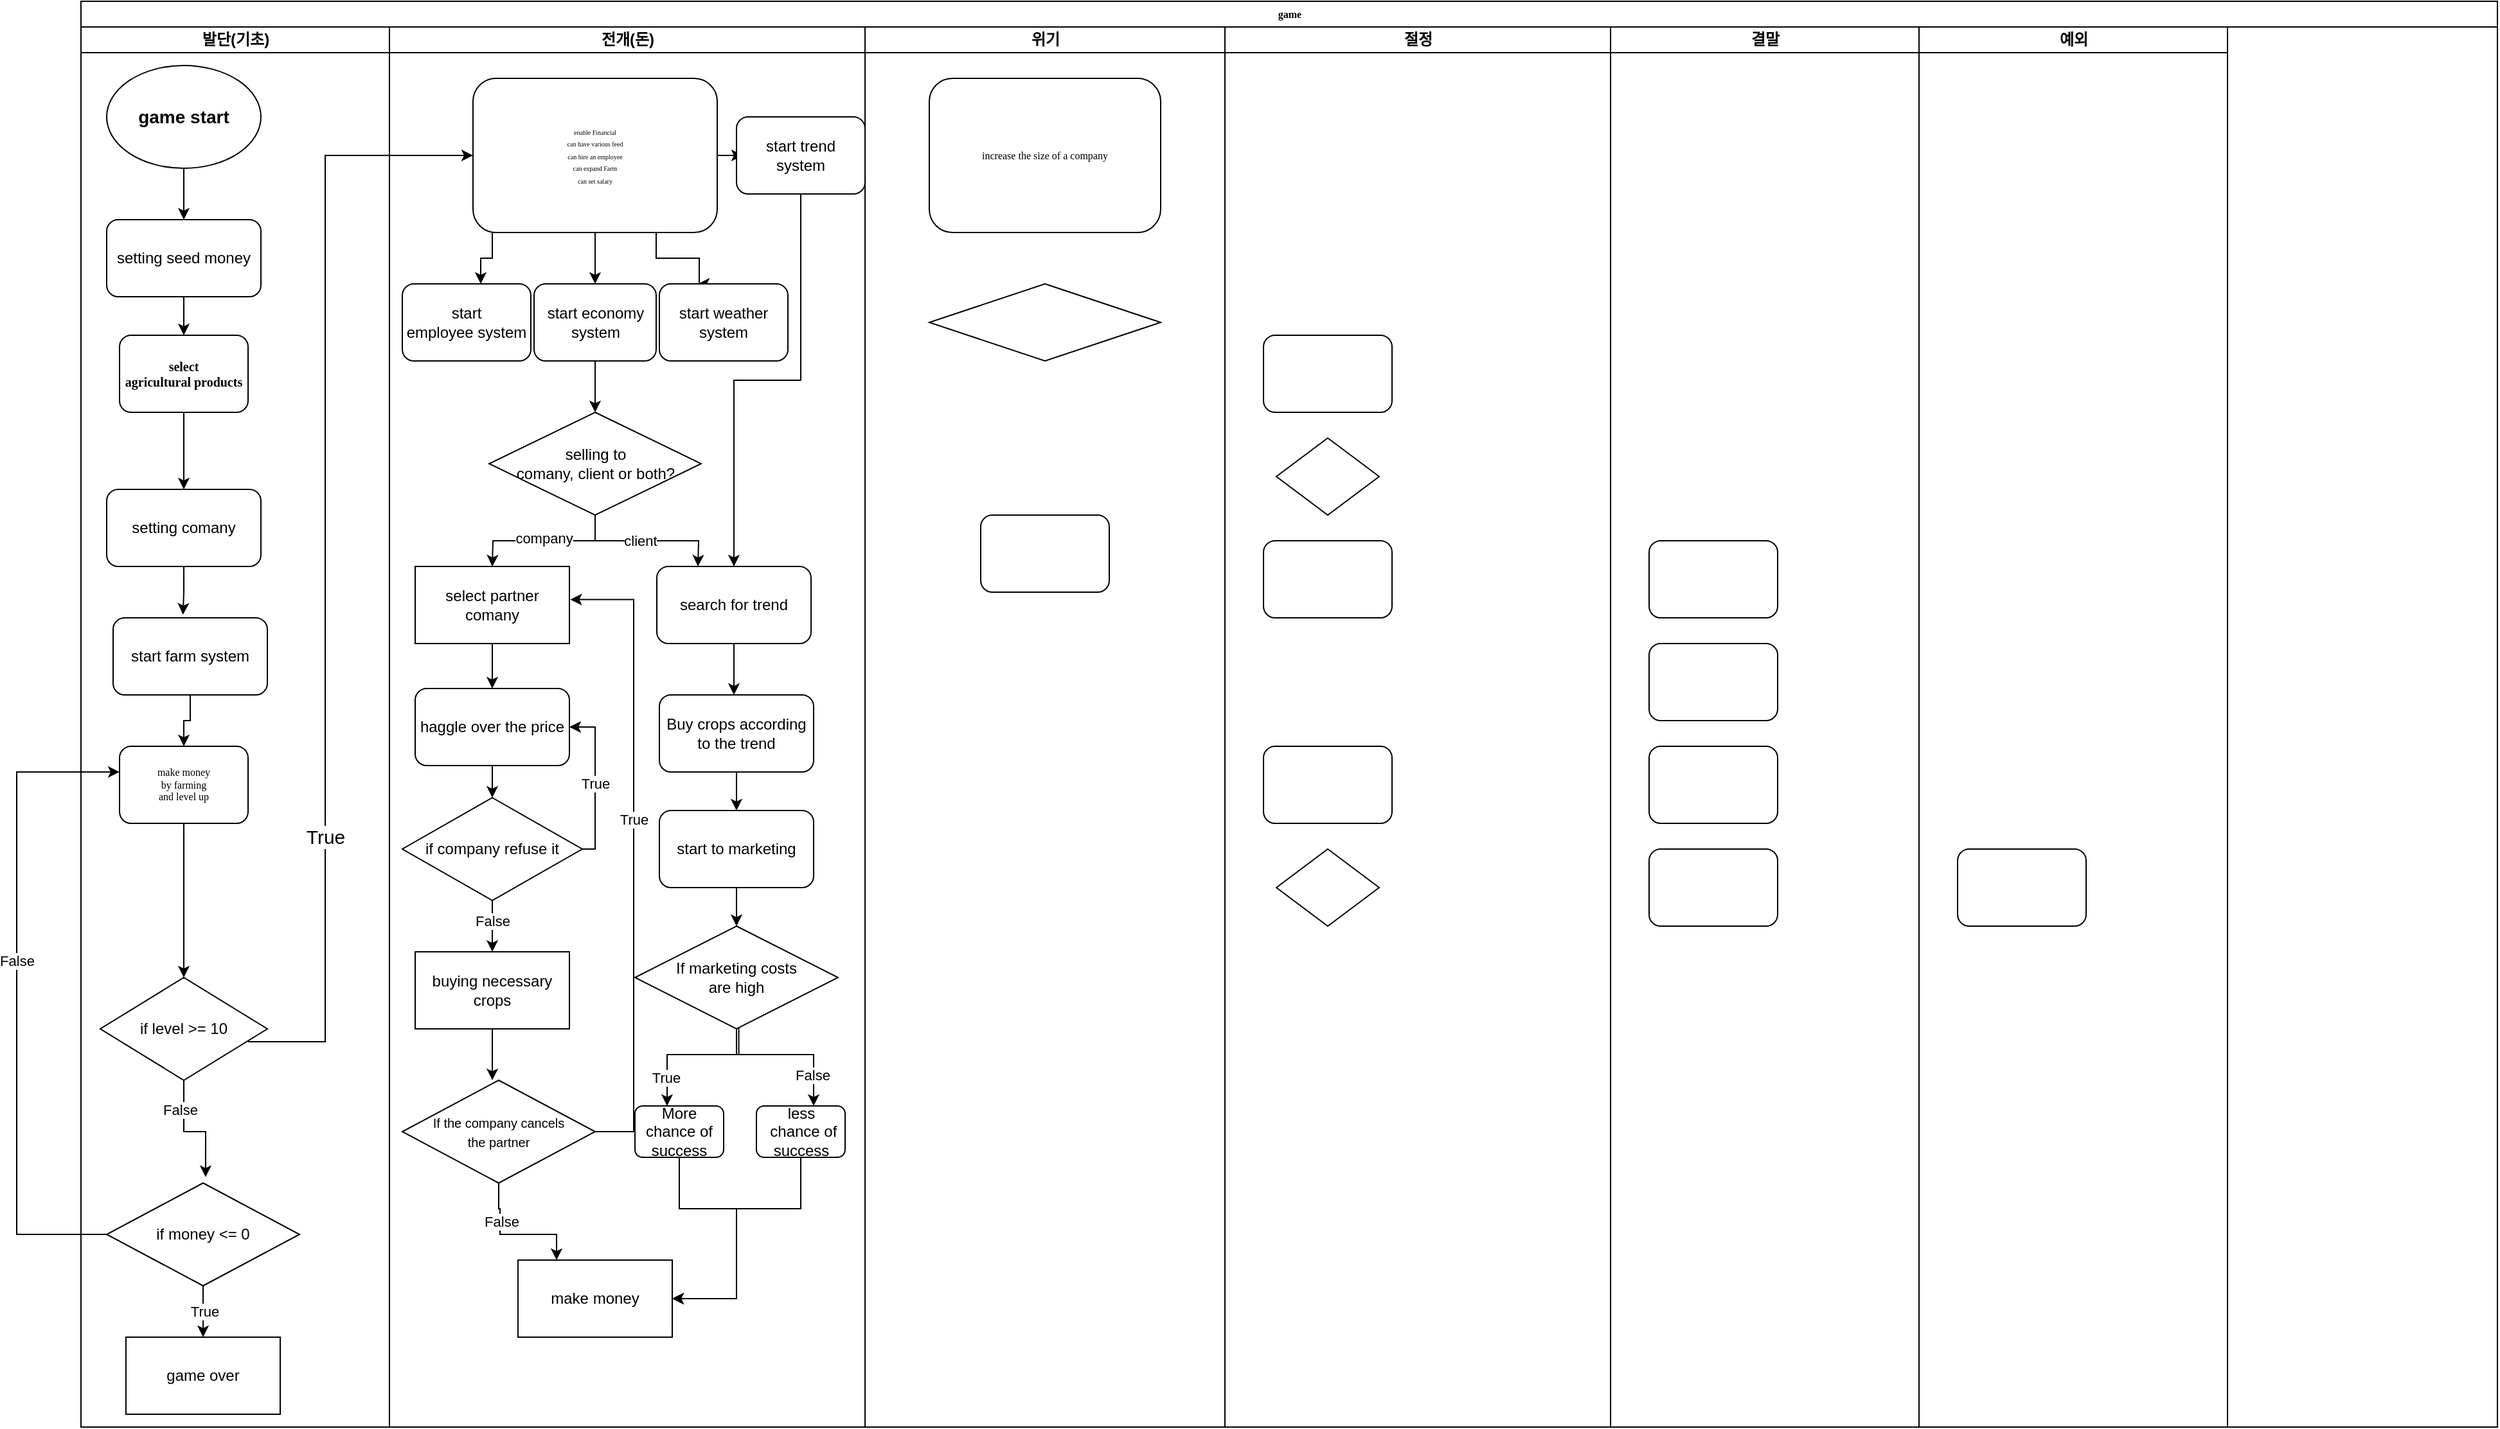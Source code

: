 <mxfile version="21.6.6" type="github">
  <diagram name="Page-1" id="74e2e168-ea6b-b213-b513-2b3c1d86103e">
    <mxGraphModel dx="1923" dy="1501" grid="1" gridSize="20" guides="1" tooltips="1" connect="1" arrows="1" fold="1" page="0" pageScale="1" pageWidth="1100" pageHeight="850" background="none" math="0" shadow="0">
      <root>
        <mxCell id="0" />
        <mxCell id="1" parent="0" />
        <mxCell id="77e6c97f196da883-1" value="game" style="swimlane;html=1;childLayout=stackLayout;startSize=20;rounded=0;shadow=0;labelBackgroundColor=none;strokeWidth=1;fontFamily=Verdana;fontSize=8;align=center;" parent="1" vertex="1">
          <mxGeometry x="70" y="-340" width="1880" height="1110" as="geometry" />
        </mxCell>
        <mxCell id="77e6c97f196da883-2" value="발단(기초)" style="swimlane;html=1;startSize=20;" parent="77e6c97f196da883-1" vertex="1">
          <mxGeometry y="20" width="240" height="1090" as="geometry" />
        </mxCell>
        <mxCell id="-Ns__JTZO5JxM-CEWDEw-22" style="edgeStyle=orthogonalEdgeStyle;rounded=0;orthogonalLoop=1;jettySize=auto;html=1;entryX=0.5;entryY=0;entryDx=0;entryDy=0;" edge="1" parent="77e6c97f196da883-2" source="77e6c97f196da883-9" target="-Ns__JTZO5JxM-CEWDEw-8">
          <mxGeometry relative="1" as="geometry" />
        </mxCell>
        <mxCell id="77e6c97f196da883-9" value="&lt;font style=&quot;font-size: 10px;&quot;&gt;&lt;b&gt;select&lt;br&gt;agricultural products&lt;/b&gt;&lt;/font&gt;&lt;b&gt;&lt;br&gt;&lt;/b&gt;" style="rounded=1;whiteSpace=wrap;html=1;shadow=0;labelBackgroundColor=none;strokeWidth=1;fontFamily=Verdana;fontSize=8;align=center;" parent="77e6c97f196da883-2" vertex="1">
          <mxGeometry x="30" y="240" width="100" height="60" as="geometry" />
        </mxCell>
        <mxCell id="-Ns__JTZO5JxM-CEWDEw-12" style="edgeStyle=orthogonalEdgeStyle;rounded=0;orthogonalLoop=1;jettySize=auto;html=1;entryX=0.5;entryY=0;entryDx=0;entryDy=0;" edge="1" parent="77e6c97f196da883-2" source="77e6c97f196da883-10" target="-Ns__JTZO5JxM-CEWDEw-11">
          <mxGeometry relative="1" as="geometry" />
        </mxCell>
        <mxCell id="77e6c97f196da883-10" value="make money&lt;br&gt;by farming&lt;br&gt;and level up" style="rounded=1;whiteSpace=wrap;html=1;shadow=0;labelBackgroundColor=none;strokeWidth=1;fontFamily=Verdana;fontSize=8;align=center;" parent="77e6c97f196da883-2" vertex="1">
          <mxGeometry x="30" y="560" width="100" height="60" as="geometry" />
        </mxCell>
        <mxCell id="-Ns__JTZO5JxM-CEWDEw-20" style="edgeStyle=orthogonalEdgeStyle;rounded=0;orthogonalLoop=1;jettySize=auto;html=1;entryX=0.5;entryY=0;entryDx=0;entryDy=0;" edge="1" parent="77e6c97f196da883-2" source="-Ns__JTZO5JxM-CEWDEw-1" target="-Ns__JTZO5JxM-CEWDEw-4">
          <mxGeometry relative="1" as="geometry" />
        </mxCell>
        <mxCell id="-Ns__JTZO5JxM-CEWDEw-1" value="&lt;span style=&quot;font-size: 14px;&quot;&gt;&lt;b&gt;game start&lt;/b&gt;&lt;/span&gt;" style="ellipse;whiteSpace=wrap;html=1;" vertex="1" parent="77e6c97f196da883-2">
          <mxGeometry x="20" y="30" width="120" height="80" as="geometry" />
        </mxCell>
        <mxCell id="-Ns__JTZO5JxM-CEWDEw-21" style="edgeStyle=orthogonalEdgeStyle;rounded=0;orthogonalLoop=1;jettySize=auto;html=1;exitX=0.5;exitY=1;exitDx=0;exitDy=0;entryX=0.5;entryY=0;entryDx=0;entryDy=0;" edge="1" parent="77e6c97f196da883-2" source="-Ns__JTZO5JxM-CEWDEw-4" target="77e6c97f196da883-9">
          <mxGeometry relative="1" as="geometry" />
        </mxCell>
        <mxCell id="-Ns__JTZO5JxM-CEWDEw-4" value="setting seed money" style="rounded=1;whiteSpace=wrap;html=1;" vertex="1" parent="77e6c97f196da883-2">
          <mxGeometry x="20" y="150" width="120" height="60" as="geometry" />
        </mxCell>
        <mxCell id="-Ns__JTZO5JxM-CEWDEw-10" style="edgeStyle=orthogonalEdgeStyle;rounded=0;orthogonalLoop=1;jettySize=auto;html=1;entryX=0.453;entryY=-0.042;entryDx=0;entryDy=0;entryPerimeter=0;" edge="1" parent="77e6c97f196da883-2" source="-Ns__JTZO5JxM-CEWDEw-8" target="-Ns__JTZO5JxM-CEWDEw-34">
          <mxGeometry relative="1" as="geometry">
            <mxPoint x="90" y="460" as="targetPoint" />
          </mxGeometry>
        </mxCell>
        <mxCell id="-Ns__JTZO5JxM-CEWDEw-8" value="setting comany" style="rounded=1;whiteSpace=wrap;html=1;" vertex="1" parent="77e6c97f196da883-2">
          <mxGeometry x="20" y="360" width="120" height="60" as="geometry" />
        </mxCell>
        <mxCell id="-Ns__JTZO5JxM-CEWDEw-25" style="edgeStyle=orthogonalEdgeStyle;rounded=0;orthogonalLoop=1;jettySize=auto;html=1;entryX=0.513;entryY=-0.058;entryDx=0;entryDy=0;entryPerimeter=0;" edge="1" parent="77e6c97f196da883-2" source="-Ns__JTZO5JxM-CEWDEw-11" target="-Ns__JTZO5JxM-CEWDEw-26">
          <mxGeometry relative="1" as="geometry">
            <mxPoint x="80" y="900" as="targetPoint" />
          </mxGeometry>
        </mxCell>
        <mxCell id="-Ns__JTZO5JxM-CEWDEw-31" value="False" style="edgeLabel;html=1;align=center;verticalAlign=middle;resizable=0;points=[];" vertex="1" connectable="0" parent="-Ns__JTZO5JxM-CEWDEw-25">
          <mxGeometry x="-0.517" y="-3" relative="1" as="geometry">
            <mxPoint as="offset" />
          </mxGeometry>
        </mxCell>
        <mxCell id="-Ns__JTZO5JxM-CEWDEw-11" value="if level &amp;gt;= 10" style="rhombus;whiteSpace=wrap;html=1;" vertex="1" parent="77e6c97f196da883-2">
          <mxGeometry x="15" y="740" width="130" height="80" as="geometry" />
        </mxCell>
        <mxCell id="-Ns__JTZO5JxM-CEWDEw-13" style="edgeStyle=orthogonalEdgeStyle;rounded=0;orthogonalLoop=1;jettySize=auto;html=1;entryX=0;entryY=0.5;entryDx=0;entryDy=0;" edge="1" parent="77e6c97f196da883-2" target="77e6c97f196da883-11">
          <mxGeometry relative="1" as="geometry">
            <mxPoint x="130" y="790" as="sourcePoint" />
            <mxPoint x="290" y="200" as="targetPoint" />
            <Array as="points">
              <mxPoint x="190" y="790" />
              <mxPoint x="190" y="100" />
            </Array>
          </mxGeometry>
        </mxCell>
        <mxCell id="-Ns__JTZO5JxM-CEWDEw-14" value="&lt;font style=&quot;font-size: 15px;&quot;&gt;True&lt;/font&gt;" style="edgeLabel;html=1;align=center;verticalAlign=middle;resizable=0;points=[];fontSize=15;" vertex="1" connectable="0" parent="-Ns__JTZO5JxM-CEWDEw-13">
          <mxGeometry x="0.042" y="-1" relative="1" as="geometry">
            <mxPoint x="-1" y="230" as="offset" />
          </mxGeometry>
        </mxCell>
        <mxCell id="-Ns__JTZO5JxM-CEWDEw-27" value="True" style="edgeStyle=orthogonalEdgeStyle;rounded=0;orthogonalLoop=1;jettySize=auto;html=1;" edge="1" parent="77e6c97f196da883-2" source="-Ns__JTZO5JxM-CEWDEw-26">
          <mxGeometry relative="1" as="geometry">
            <mxPoint x="95" y="1020" as="targetPoint" />
          </mxGeometry>
        </mxCell>
        <mxCell id="-Ns__JTZO5JxM-CEWDEw-29" style="edgeStyle=orthogonalEdgeStyle;rounded=0;orthogonalLoop=1;jettySize=auto;html=1;entryX=0;entryY=0.333;entryDx=0;entryDy=0;entryPerimeter=0;" edge="1" parent="77e6c97f196da883-2" source="-Ns__JTZO5JxM-CEWDEw-26" target="77e6c97f196da883-10">
          <mxGeometry relative="1" as="geometry">
            <Array as="points">
              <mxPoint x="-50" y="940" />
              <mxPoint x="-50" y="580" />
            </Array>
          </mxGeometry>
        </mxCell>
        <mxCell id="-Ns__JTZO5JxM-CEWDEw-30" value="False" style="edgeLabel;html=1;align=center;verticalAlign=middle;resizable=0;points=[];" vertex="1" connectable="0" parent="-Ns__JTZO5JxM-CEWDEw-29">
          <mxGeometry x="0.109" relative="1" as="geometry">
            <mxPoint as="offset" />
          </mxGeometry>
        </mxCell>
        <mxCell id="-Ns__JTZO5JxM-CEWDEw-26" value="if money &amp;lt;= 0" style="rhombus;whiteSpace=wrap;html=1;" vertex="1" parent="77e6c97f196da883-2">
          <mxGeometry x="20" y="900" width="150" height="80" as="geometry" />
        </mxCell>
        <mxCell id="-Ns__JTZO5JxM-CEWDEw-28" value="game over" style="rounded=0;whiteSpace=wrap;html=1;" vertex="1" parent="77e6c97f196da883-2">
          <mxGeometry x="35" y="1020" width="120" height="60" as="geometry" />
        </mxCell>
        <mxCell id="-Ns__JTZO5JxM-CEWDEw-35" style="edgeStyle=orthogonalEdgeStyle;rounded=0;orthogonalLoop=1;jettySize=auto;html=1;" edge="1" parent="77e6c97f196da883-2" source="-Ns__JTZO5JxM-CEWDEw-34" target="77e6c97f196da883-10">
          <mxGeometry relative="1" as="geometry" />
        </mxCell>
        <mxCell id="-Ns__JTZO5JxM-CEWDEw-34" value="start farm system" style="rounded=1;whiteSpace=wrap;html=1;" vertex="1" parent="77e6c97f196da883-2">
          <mxGeometry x="25" y="460" width="120" height="60" as="geometry" />
        </mxCell>
        <mxCell id="77e6c97f196da883-3" value="전개(돈)" style="swimlane;html=1;startSize=20;" parent="77e6c97f196da883-1" vertex="1">
          <mxGeometry x="240" y="20" width="370" height="1090" as="geometry" />
        </mxCell>
        <mxCell id="-Ns__JTZO5JxM-CEWDEw-19" style="edgeStyle=orthogonalEdgeStyle;rounded=0;orthogonalLoop=1;jettySize=auto;html=1;" edge="1" parent="77e6c97f196da883-3" source="77e6c97f196da883-11" target="-Ns__JTZO5JxM-CEWDEw-33">
          <mxGeometry relative="1" as="geometry">
            <mxPoint x="160" y="220" as="targetPoint" />
            <Array as="points">
              <mxPoint x="80" y="180" />
              <mxPoint x="71" y="180" />
            </Array>
          </mxGeometry>
        </mxCell>
        <mxCell id="-Ns__JTZO5JxM-CEWDEw-40" style="edgeStyle=orthogonalEdgeStyle;rounded=0;orthogonalLoop=1;jettySize=auto;html=1;" edge="1" parent="77e6c97f196da883-3" source="77e6c97f196da883-11" target="-Ns__JTZO5JxM-CEWDEw-39">
          <mxGeometry relative="1" as="geometry" />
        </mxCell>
        <mxCell id="-Ns__JTZO5JxM-CEWDEw-41" style="edgeStyle=orthogonalEdgeStyle;rounded=0;orthogonalLoop=1;jettySize=auto;html=1;exitX=0.75;exitY=1;exitDx=0;exitDy=0;" edge="1" parent="77e6c97f196da883-3" source="77e6c97f196da883-11">
          <mxGeometry relative="1" as="geometry">
            <mxPoint x="240" y="200" as="targetPoint" />
            <Array as="points">
              <mxPoint x="207" y="180" />
              <mxPoint x="241" y="180" />
              <mxPoint x="241" y="200" />
            </Array>
          </mxGeometry>
        </mxCell>
        <mxCell id="-Ns__JTZO5JxM-CEWDEw-72" style="edgeStyle=orthogonalEdgeStyle;rounded=0;orthogonalLoop=1;jettySize=auto;html=1;" edge="1" parent="77e6c97f196da883-3" source="77e6c97f196da883-11">
          <mxGeometry relative="1" as="geometry">
            <mxPoint x="275" y="100" as="targetPoint" />
          </mxGeometry>
        </mxCell>
        <mxCell id="77e6c97f196da883-11" value="&lt;font style=&quot;font-size: 5px;&quot;&gt;enable&amp;nbsp;Financial&lt;br&gt;can have various feed&lt;br&gt;can&amp;nbsp;hire an employee&lt;br&gt;can expand Farm&lt;br&gt;can set salary&lt;br&gt;&lt;/font&gt;" style="rounded=1;whiteSpace=wrap;html=1;shadow=0;labelBackgroundColor=none;strokeWidth=1;fontFamily=Verdana;fontSize=8;align=center;" parent="77e6c97f196da883-3" vertex="1">
          <mxGeometry x="65" y="40" width="190" height="120" as="geometry" />
        </mxCell>
        <mxCell id="-Ns__JTZO5JxM-CEWDEw-33" value="start &lt;br&gt;employee system" style="rounded=1;whiteSpace=wrap;html=1;" vertex="1" parent="77e6c97f196da883-3">
          <mxGeometry x="10" y="200" width="100" height="60" as="geometry" />
        </mxCell>
        <mxCell id="-Ns__JTZO5JxM-CEWDEw-44" style="edgeStyle=orthogonalEdgeStyle;rounded=0;orthogonalLoop=1;jettySize=auto;html=1;" edge="1" parent="77e6c97f196da883-3" source="-Ns__JTZO5JxM-CEWDEw-39">
          <mxGeometry relative="1" as="geometry">
            <mxPoint x="160" y="300" as="targetPoint" />
          </mxGeometry>
        </mxCell>
        <mxCell id="-Ns__JTZO5JxM-CEWDEw-39" value="start economy&lt;br&gt;system" style="rounded=1;whiteSpace=wrap;html=1;" vertex="1" parent="77e6c97f196da883-3">
          <mxGeometry x="112.5" y="200" width="95" height="60" as="geometry" />
        </mxCell>
        <mxCell id="-Ns__JTZO5JxM-CEWDEw-42" value="start weather&lt;br&gt;system" style="rounded=1;whiteSpace=wrap;html=1;" vertex="1" parent="77e6c97f196da883-3">
          <mxGeometry x="210" y="200" width="100" height="60" as="geometry" />
        </mxCell>
        <mxCell id="-Ns__JTZO5JxM-CEWDEw-47" style="edgeStyle=orthogonalEdgeStyle;rounded=0;orthogonalLoop=1;jettySize=auto;html=1;" edge="1" parent="77e6c97f196da883-3" source="-Ns__JTZO5JxM-CEWDEw-45">
          <mxGeometry relative="1" as="geometry">
            <mxPoint x="80" y="420" as="targetPoint" />
          </mxGeometry>
        </mxCell>
        <mxCell id="-Ns__JTZO5JxM-CEWDEw-49" value="company" style="edgeLabel;html=1;align=center;verticalAlign=middle;resizable=0;points=[];" vertex="1" connectable="0" parent="-Ns__JTZO5JxM-CEWDEw-47">
          <mxGeometry x="-0.0" y="-2" relative="1" as="geometry">
            <mxPoint as="offset" />
          </mxGeometry>
        </mxCell>
        <mxCell id="-Ns__JTZO5JxM-CEWDEw-48" style="edgeStyle=orthogonalEdgeStyle;rounded=0;orthogonalLoop=1;jettySize=auto;html=1;" edge="1" parent="77e6c97f196da883-3" source="-Ns__JTZO5JxM-CEWDEw-45">
          <mxGeometry relative="1" as="geometry">
            <mxPoint x="240" y="420" as="targetPoint" />
          </mxGeometry>
        </mxCell>
        <mxCell id="-Ns__JTZO5JxM-CEWDEw-50" value="client" style="edgeLabel;html=1;align=center;verticalAlign=middle;resizable=0;points=[];" vertex="1" connectable="0" parent="-Ns__JTZO5JxM-CEWDEw-48">
          <mxGeometry x="-0.085" relative="1" as="geometry">
            <mxPoint as="offset" />
          </mxGeometry>
        </mxCell>
        <mxCell id="-Ns__JTZO5JxM-CEWDEw-45" value="selling to &lt;br&gt;comany, client or both?" style="rhombus;whiteSpace=wrap;html=1;" vertex="1" parent="77e6c97f196da883-3">
          <mxGeometry x="77.5" y="300" width="165" height="80" as="geometry" />
        </mxCell>
        <mxCell id="-Ns__JTZO5JxM-CEWDEw-51" value="select partner comany" style="rounded=0;whiteSpace=wrap;html=1;" vertex="1" parent="77e6c97f196da883-3">
          <mxGeometry x="20" y="420" width="120" height="60" as="geometry" />
        </mxCell>
        <mxCell id="-Ns__JTZO5JxM-CEWDEw-55" style="edgeStyle=orthogonalEdgeStyle;rounded=0;orthogonalLoop=1;jettySize=auto;html=1;entryX=0.5;entryY=0;entryDx=0;entryDy=0;" edge="1" parent="77e6c97f196da883-3" source="-Ns__JTZO5JxM-CEWDEw-53" target="-Ns__JTZO5JxM-CEWDEw-54">
          <mxGeometry relative="1" as="geometry" />
        </mxCell>
        <mxCell id="-Ns__JTZO5JxM-CEWDEw-53" value="haggle over the price" style="rounded=1;whiteSpace=wrap;html=1;" vertex="1" parent="77e6c97f196da883-3">
          <mxGeometry x="20" y="515" width="120" height="60" as="geometry" />
        </mxCell>
        <mxCell id="-Ns__JTZO5JxM-CEWDEw-52" style="edgeStyle=orthogonalEdgeStyle;rounded=0;orthogonalLoop=1;jettySize=auto;html=1;" edge="1" parent="77e6c97f196da883-3" source="-Ns__JTZO5JxM-CEWDEw-51" target="-Ns__JTZO5JxM-CEWDEw-53">
          <mxGeometry relative="1" as="geometry">
            <mxPoint x="80" y="520" as="targetPoint" />
          </mxGeometry>
        </mxCell>
        <mxCell id="-Ns__JTZO5JxM-CEWDEw-56" style="edgeStyle=orthogonalEdgeStyle;rounded=0;orthogonalLoop=1;jettySize=auto;html=1;entryX=1;entryY=0.5;entryDx=0;entryDy=0;" edge="1" parent="77e6c97f196da883-3" source="-Ns__JTZO5JxM-CEWDEw-54" target="-Ns__JTZO5JxM-CEWDEw-53">
          <mxGeometry relative="1" as="geometry">
            <mxPoint x="160" y="540" as="targetPoint" />
            <Array as="points">
              <mxPoint x="160" y="640" />
              <mxPoint x="160" y="545" />
            </Array>
          </mxGeometry>
        </mxCell>
        <mxCell id="-Ns__JTZO5JxM-CEWDEw-57" value="True" style="edgeLabel;html=1;align=center;verticalAlign=middle;resizable=0;points=[];" vertex="1" connectable="0" parent="-Ns__JTZO5JxM-CEWDEw-56">
          <mxGeometry x="-0.019" relative="1" as="geometry">
            <mxPoint as="offset" />
          </mxGeometry>
        </mxCell>
        <mxCell id="-Ns__JTZO5JxM-CEWDEw-58" style="edgeStyle=orthogonalEdgeStyle;rounded=0;orthogonalLoop=1;jettySize=auto;html=1;" edge="1" parent="77e6c97f196da883-3" source="-Ns__JTZO5JxM-CEWDEw-54">
          <mxGeometry relative="1" as="geometry">
            <mxPoint x="80" y="720" as="targetPoint" />
          </mxGeometry>
        </mxCell>
        <mxCell id="-Ns__JTZO5JxM-CEWDEw-59" value="False" style="edgeLabel;html=1;align=center;verticalAlign=middle;resizable=0;points=[];" vertex="1" connectable="0" parent="-Ns__JTZO5JxM-CEWDEw-58">
          <mxGeometry x="-0.231" relative="1" as="geometry">
            <mxPoint as="offset" />
          </mxGeometry>
        </mxCell>
        <mxCell id="-Ns__JTZO5JxM-CEWDEw-54" value="if company refuse it" style="rhombus;whiteSpace=wrap;html=1;" vertex="1" parent="77e6c97f196da883-3">
          <mxGeometry x="10" y="600" width="140" height="80" as="geometry" />
        </mxCell>
        <mxCell id="-Ns__JTZO5JxM-CEWDEw-62" style="edgeStyle=orthogonalEdgeStyle;rounded=0;orthogonalLoop=1;jettySize=auto;html=1;entryX=0.467;entryY=0;entryDx=0;entryDy=0;entryPerimeter=0;" edge="1" parent="77e6c97f196da883-3" source="-Ns__JTZO5JxM-CEWDEw-60" target="-Ns__JTZO5JxM-CEWDEw-61">
          <mxGeometry relative="1" as="geometry" />
        </mxCell>
        <mxCell id="-Ns__JTZO5JxM-CEWDEw-60" value="buying necessary crops" style="rounded=0;whiteSpace=wrap;html=1;" vertex="1" parent="77e6c97f196da883-3">
          <mxGeometry x="20" y="720" width="120" height="60" as="geometry" />
        </mxCell>
        <mxCell id="-Ns__JTZO5JxM-CEWDEw-63" style="edgeStyle=orthogonalEdgeStyle;rounded=0;orthogonalLoop=1;jettySize=auto;html=1;entryX=1.006;entryY=0.429;entryDx=0;entryDy=0;entryPerimeter=0;" edge="1" parent="77e6c97f196da883-3" source="-Ns__JTZO5JxM-CEWDEw-61" target="-Ns__JTZO5JxM-CEWDEw-51">
          <mxGeometry relative="1" as="geometry">
            <Array as="points">
              <mxPoint x="190" y="860" />
              <mxPoint x="190" y="446" />
            </Array>
          </mxGeometry>
        </mxCell>
        <mxCell id="-Ns__JTZO5JxM-CEWDEw-64" value="True" style="edgeLabel;html=1;align=center;verticalAlign=middle;resizable=0;points=[];" vertex="1" connectable="0" parent="-Ns__JTZO5JxM-CEWDEw-63">
          <mxGeometry x="0.107" relative="1" as="geometry">
            <mxPoint as="offset" />
          </mxGeometry>
        </mxCell>
        <mxCell id="-Ns__JTZO5JxM-CEWDEw-65" style="edgeStyle=orthogonalEdgeStyle;rounded=0;orthogonalLoop=1;jettySize=auto;html=1;entryX=0.25;entryY=0;entryDx=0;entryDy=0;" edge="1" parent="77e6c97f196da883-3" source="-Ns__JTZO5JxM-CEWDEw-61" target="-Ns__JTZO5JxM-CEWDEw-67">
          <mxGeometry relative="1" as="geometry">
            <mxPoint x="85.0" y="940.0" as="targetPoint" />
            <Array as="points">
              <mxPoint x="85" y="920" />
              <mxPoint x="86" y="920" />
              <mxPoint x="86" y="940" />
              <mxPoint x="130" y="940" />
            </Array>
          </mxGeometry>
        </mxCell>
        <mxCell id="-Ns__JTZO5JxM-CEWDEw-66" value="False" style="edgeLabel;html=1;align=center;verticalAlign=middle;resizable=0;points=[];" vertex="1" connectable="0" parent="-Ns__JTZO5JxM-CEWDEw-65">
          <mxGeometry x="-0.408" y="1" relative="1" as="geometry">
            <mxPoint as="offset" />
          </mxGeometry>
        </mxCell>
        <mxCell id="-Ns__JTZO5JxM-CEWDEw-61" value="&lt;font style=&quot;font-size: 10px;&quot;&gt;If the company cancels &lt;br&gt;the partner&lt;/font&gt;" style="rhombus;whiteSpace=wrap;html=1;" vertex="1" parent="77e6c97f196da883-3">
          <mxGeometry x="10" y="820" width="150" height="80" as="geometry" />
        </mxCell>
        <mxCell id="-Ns__JTZO5JxM-CEWDEw-67" value="make money" style="rounded=0;whiteSpace=wrap;html=1;" vertex="1" parent="77e6c97f196da883-3">
          <mxGeometry x="100" y="960" width="120" height="60" as="geometry" />
        </mxCell>
        <mxCell id="-Ns__JTZO5JxM-CEWDEw-69" style="edgeStyle=orthogonalEdgeStyle;rounded=0;orthogonalLoop=1;jettySize=auto;html=1;" edge="1" parent="77e6c97f196da883-3" source="-Ns__JTZO5JxM-CEWDEw-68">
          <mxGeometry relative="1" as="geometry">
            <mxPoint x="268" y="520" as="targetPoint" />
          </mxGeometry>
        </mxCell>
        <mxCell id="-Ns__JTZO5JxM-CEWDEw-68" value="search for trend" style="rounded=1;whiteSpace=wrap;html=1;" vertex="1" parent="77e6c97f196da883-3">
          <mxGeometry x="208" y="420" width="120" height="60" as="geometry" />
        </mxCell>
        <mxCell id="-Ns__JTZO5JxM-CEWDEw-75" style="edgeStyle=orthogonalEdgeStyle;rounded=0;orthogonalLoop=1;jettySize=auto;html=1;entryX=0.5;entryY=0;entryDx=0;entryDy=0;" edge="1" parent="77e6c97f196da883-3" source="-Ns__JTZO5JxM-CEWDEw-70" target="-Ns__JTZO5JxM-CEWDEw-76">
          <mxGeometry relative="1" as="geometry">
            <mxPoint x="270.0" y="600" as="targetPoint" />
          </mxGeometry>
        </mxCell>
        <mxCell id="-Ns__JTZO5JxM-CEWDEw-70" value="Buy crops according to the trend" style="rounded=1;whiteSpace=wrap;html=1;" vertex="1" parent="77e6c97f196da883-3">
          <mxGeometry x="210" y="520" width="120" height="60" as="geometry" />
        </mxCell>
        <mxCell id="-Ns__JTZO5JxM-CEWDEw-74" style="edgeStyle=orthogonalEdgeStyle;rounded=0;orthogonalLoop=1;jettySize=auto;html=1;" edge="1" parent="77e6c97f196da883-3" source="-Ns__JTZO5JxM-CEWDEw-73" target="-Ns__JTZO5JxM-CEWDEw-68">
          <mxGeometry relative="1" as="geometry" />
        </mxCell>
        <mxCell id="-Ns__JTZO5JxM-CEWDEw-73" value="start trend&lt;br&gt;system" style="rounded=1;whiteSpace=wrap;html=1;" vertex="1" parent="77e6c97f196da883-3">
          <mxGeometry x="270" y="70" width="100" height="60" as="geometry" />
        </mxCell>
        <mxCell id="-Ns__JTZO5JxM-CEWDEw-85" style="edgeStyle=orthogonalEdgeStyle;rounded=0;orthogonalLoop=1;jettySize=auto;html=1;entryX=0.5;entryY=0;entryDx=0;entryDy=0;" edge="1" parent="77e6c97f196da883-3" source="-Ns__JTZO5JxM-CEWDEw-76" target="-Ns__JTZO5JxM-CEWDEw-82">
          <mxGeometry relative="1" as="geometry" />
        </mxCell>
        <mxCell id="-Ns__JTZO5JxM-CEWDEw-76" value="start to marketing" style="rounded=1;whiteSpace=wrap;html=1;" vertex="1" parent="77e6c97f196da883-3">
          <mxGeometry x="210" y="610" width="120" height="60" as="geometry" />
        </mxCell>
        <mxCell id="-Ns__JTZO5JxM-CEWDEw-86" style="edgeStyle=orthogonalEdgeStyle;rounded=0;orthogonalLoop=1;jettySize=auto;html=1;" edge="1" parent="77e6c97f196da883-3">
          <mxGeometry relative="1" as="geometry">
            <mxPoint x="216" y="840" as="targetPoint" />
            <mxPoint x="271.75" y="760" as="sourcePoint" />
            <Array as="points">
              <mxPoint x="272" y="800" />
              <mxPoint x="216" y="800" />
            </Array>
          </mxGeometry>
        </mxCell>
        <mxCell id="-Ns__JTZO5JxM-CEWDEw-91" value="True" style="edgeLabel;html=1;align=center;verticalAlign=middle;resizable=0;points=[];" vertex="1" connectable="0" parent="-Ns__JTZO5JxM-CEWDEw-86">
          <mxGeometry x="0.668" y="-1" relative="1" as="geometry">
            <mxPoint as="offset" />
          </mxGeometry>
        </mxCell>
        <mxCell id="-Ns__JTZO5JxM-CEWDEw-87" style="edgeStyle=orthogonalEdgeStyle;rounded=0;orthogonalLoop=1;jettySize=auto;html=1;exitX=0.5;exitY=1;exitDx=0;exitDy=0;" edge="1" parent="77e6c97f196da883-3" source="-Ns__JTZO5JxM-CEWDEw-82">
          <mxGeometry relative="1" as="geometry">
            <mxPoint x="330" y="840" as="targetPoint" />
            <Array as="points">
              <mxPoint x="270" y="800" />
              <mxPoint x="330" y="800" />
            </Array>
          </mxGeometry>
        </mxCell>
        <mxCell id="-Ns__JTZO5JxM-CEWDEw-92" value="False" style="edgeLabel;html=1;align=center;verticalAlign=middle;resizable=0;points=[];" vertex="1" connectable="0" parent="-Ns__JTZO5JxM-CEWDEw-87">
          <mxGeometry x="0.59" y="-1" relative="1" as="geometry">
            <mxPoint as="offset" />
          </mxGeometry>
        </mxCell>
        <mxCell id="-Ns__JTZO5JxM-CEWDEw-82" value="If marketing costs&lt;br&gt;are high" style="rhombus;whiteSpace=wrap;html=1;" vertex="1" parent="77e6c97f196da883-3">
          <mxGeometry x="191" y="700" width="158" height="80" as="geometry" />
        </mxCell>
        <mxCell id="-Ns__JTZO5JxM-CEWDEw-93" style="edgeStyle=orthogonalEdgeStyle;rounded=0;orthogonalLoop=1;jettySize=auto;html=1;entryX=1;entryY=0.5;entryDx=0;entryDy=0;" edge="1" parent="77e6c97f196da883-3" source="-Ns__JTZO5JxM-CEWDEw-88" target="-Ns__JTZO5JxM-CEWDEw-67">
          <mxGeometry relative="1" as="geometry">
            <mxPoint x="250" y="1000" as="targetPoint" />
            <Array as="points">
              <mxPoint x="226" y="920" />
              <mxPoint x="270" y="920" />
              <mxPoint x="270" y="990" />
            </Array>
          </mxGeometry>
        </mxCell>
        <mxCell id="-Ns__JTZO5JxM-CEWDEw-88" value="More chance of success" style="rounded=1;whiteSpace=wrap;html=1;" vertex="1" parent="77e6c97f196da883-3">
          <mxGeometry x="191" y="840" width="69" height="40" as="geometry" />
        </mxCell>
        <mxCell id="-Ns__JTZO5JxM-CEWDEw-94" style="edgeStyle=orthogonalEdgeStyle;rounded=0;orthogonalLoop=1;jettySize=auto;html=1;exitX=0.5;exitY=1;exitDx=0;exitDy=0;entryX=1;entryY=0.5;entryDx=0;entryDy=0;" edge="1" parent="77e6c97f196da883-3" source="-Ns__JTZO5JxM-CEWDEw-90" target="-Ns__JTZO5JxM-CEWDEw-67">
          <mxGeometry relative="1" as="geometry">
            <mxPoint x="250" y="940" as="targetPoint" />
            <Array as="points">
              <mxPoint x="320" y="920" />
              <mxPoint x="270" y="920" />
              <mxPoint x="270" y="990" />
            </Array>
          </mxGeometry>
        </mxCell>
        <mxCell id="-Ns__JTZO5JxM-CEWDEw-90" value="less&lt;br&gt;&amp;nbsp;chance of success" style="rounded=1;whiteSpace=wrap;html=1;" vertex="1" parent="77e6c97f196da883-3">
          <mxGeometry x="285.5" y="840" width="69" height="40" as="geometry" />
        </mxCell>
        <mxCell id="77e6c97f196da883-4" value="위기" style="swimlane;html=1;startSize=20;" parent="77e6c97f196da883-1" vertex="1">
          <mxGeometry x="610" y="20" width="280" height="1090" as="geometry" />
        </mxCell>
        <mxCell id="77e6c97f196da883-12" value="increase the size of a company&lt;br&gt;" style="rounded=1;whiteSpace=wrap;html=1;shadow=0;labelBackgroundColor=none;strokeWidth=1;fontFamily=Verdana;fontSize=8;align=center;" parent="77e6c97f196da883-4" vertex="1">
          <mxGeometry x="50" y="40" width="180" height="120" as="geometry" />
        </mxCell>
        <mxCell id="77e6c97f196da883-13" value="" style="rhombus;whiteSpace=wrap;html=1;rounded=0;shadow=0;labelBackgroundColor=none;strokeWidth=1;fontFamily=Verdana;fontSize=8;align=center;" parent="77e6c97f196da883-4" vertex="1">
          <mxGeometry x="50" y="200" width="180" height="60" as="geometry" />
        </mxCell>
        <mxCell id="77e6c97f196da883-14" value="" style="rounded=1;whiteSpace=wrap;html=1;shadow=0;labelBackgroundColor=none;strokeWidth=1;fontFamily=Verdana;fontSize=8;align=center;" parent="77e6c97f196da883-4" vertex="1">
          <mxGeometry x="90" y="380" width="100" height="60" as="geometry" />
        </mxCell>
        <mxCell id="77e6c97f196da883-5" value="절정" style="swimlane;html=1;startSize=20;" parent="77e6c97f196da883-1" vertex="1">
          <mxGeometry x="890" y="20" width="300" height="1090" as="geometry" />
        </mxCell>
        <mxCell id="77e6c97f196da883-15" value="" style="rounded=1;whiteSpace=wrap;html=1;shadow=0;labelBackgroundColor=none;strokeWidth=1;fontFamily=Verdana;fontSize=8;align=center;" parent="77e6c97f196da883-5" vertex="1">
          <mxGeometry x="30" y="240" width="100" height="60" as="geometry" />
        </mxCell>
        <mxCell id="77e6c97f196da883-16" value="" style="rhombus;whiteSpace=wrap;html=1;rounded=0;shadow=0;labelBackgroundColor=none;strokeWidth=1;fontFamily=Verdana;fontSize=8;align=center;" parent="77e6c97f196da883-5" vertex="1">
          <mxGeometry x="40" y="320" width="80" height="60" as="geometry" />
        </mxCell>
        <mxCell id="77e6c97f196da883-17" value="" style="rounded=1;whiteSpace=wrap;html=1;shadow=0;labelBackgroundColor=none;strokeWidth=1;fontFamily=Verdana;fontSize=8;align=center;" parent="77e6c97f196da883-5" vertex="1">
          <mxGeometry x="30" y="400" width="100" height="60" as="geometry" />
        </mxCell>
        <mxCell id="77e6c97f196da883-19" value="" style="rounded=1;whiteSpace=wrap;html=1;shadow=0;labelBackgroundColor=none;strokeWidth=1;fontFamily=Verdana;fontSize=8;align=center;" parent="77e6c97f196da883-5" vertex="1">
          <mxGeometry x="30" y="560" width="100" height="60" as="geometry" />
        </mxCell>
        <mxCell id="77e6c97f196da883-20" value="" style="rhombus;whiteSpace=wrap;html=1;rounded=0;shadow=0;labelBackgroundColor=none;strokeWidth=1;fontFamily=Verdana;fontSize=8;align=center;" parent="77e6c97f196da883-5" vertex="1">
          <mxGeometry x="40" y="640" width="80" height="60" as="geometry" />
        </mxCell>
        <mxCell id="77e6c97f196da883-6" value="결말" style="swimlane;html=1;startSize=20;" parent="77e6c97f196da883-1" vertex="1">
          <mxGeometry x="1190" y="20" width="240" height="1090" as="geometry" />
        </mxCell>
        <mxCell id="77e6c97f196da883-18" value="" style="rounded=1;whiteSpace=wrap;html=1;shadow=0;labelBackgroundColor=none;strokeWidth=1;fontFamily=Verdana;fontSize=8;align=center;" parent="77e6c97f196da883-6" vertex="1">
          <mxGeometry x="30" y="400" width="100" height="60" as="geometry" />
        </mxCell>
        <mxCell id="77e6c97f196da883-21" value="" style="rounded=1;whiteSpace=wrap;html=1;shadow=0;labelBackgroundColor=none;strokeWidth=1;fontFamily=Verdana;fontSize=8;align=center;" parent="77e6c97f196da883-6" vertex="1">
          <mxGeometry x="30" y="480" width="100" height="60" as="geometry" />
        </mxCell>
        <mxCell id="77e6c97f196da883-22" value="" style="rounded=1;whiteSpace=wrap;html=1;shadow=0;labelBackgroundColor=none;strokeWidth=1;fontFamily=Verdana;fontSize=8;align=center;" parent="77e6c97f196da883-6" vertex="1">
          <mxGeometry x="30" y="560" width="100" height="60" as="geometry" />
        </mxCell>
        <mxCell id="77e6c97f196da883-23" value="" style="rounded=1;whiteSpace=wrap;html=1;shadow=0;labelBackgroundColor=none;strokeWidth=1;fontFamily=Verdana;fontSize=8;align=center;" parent="77e6c97f196da883-6" vertex="1">
          <mxGeometry x="30" y="640" width="100" height="60" as="geometry" />
        </mxCell>
        <mxCell id="77e6c97f196da883-7" value="예외" style="swimlane;html=1;startSize=20;" parent="77e6c97f196da883-1" vertex="1">
          <mxGeometry x="1430" y="20" width="240" height="1090" as="geometry" />
        </mxCell>
        <mxCell id="77e6c97f196da883-24" value="" style="rounded=1;whiteSpace=wrap;html=1;shadow=0;labelBackgroundColor=none;strokeWidth=1;fontFamily=Verdana;fontSize=8;align=center;" parent="77e6c97f196da883-7" vertex="1">
          <mxGeometry x="30" y="640" width="100" height="60" as="geometry" />
        </mxCell>
      </root>
    </mxGraphModel>
  </diagram>
</mxfile>
